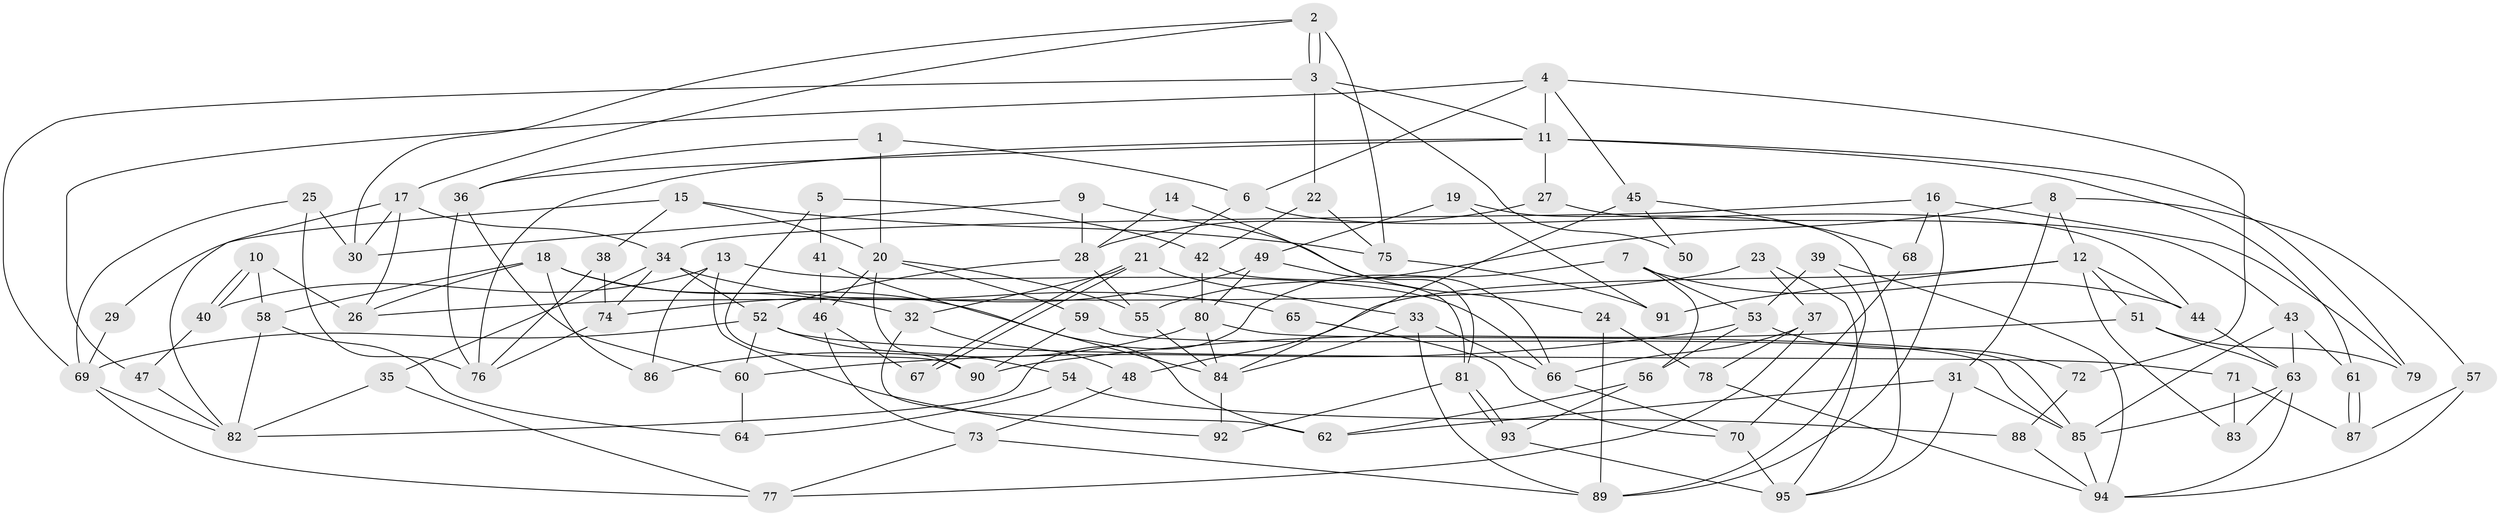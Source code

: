 // Generated by graph-tools (version 1.1) at 2025/15/03/09/25 04:15:04]
// undirected, 95 vertices, 190 edges
graph export_dot {
graph [start="1"]
  node [color=gray90,style=filled];
  1;
  2;
  3;
  4;
  5;
  6;
  7;
  8;
  9;
  10;
  11;
  12;
  13;
  14;
  15;
  16;
  17;
  18;
  19;
  20;
  21;
  22;
  23;
  24;
  25;
  26;
  27;
  28;
  29;
  30;
  31;
  32;
  33;
  34;
  35;
  36;
  37;
  38;
  39;
  40;
  41;
  42;
  43;
  44;
  45;
  46;
  47;
  48;
  49;
  50;
  51;
  52;
  53;
  54;
  55;
  56;
  57;
  58;
  59;
  60;
  61;
  62;
  63;
  64;
  65;
  66;
  67;
  68;
  69;
  70;
  71;
  72;
  73;
  74;
  75;
  76;
  77;
  78;
  79;
  80;
  81;
  82;
  83;
  84;
  85;
  86;
  87;
  88;
  89;
  90;
  91;
  92;
  93;
  94;
  95;
  1 -- 36;
  1 -- 6;
  1 -- 20;
  2 -- 30;
  2 -- 3;
  2 -- 3;
  2 -- 17;
  2 -- 75;
  3 -- 11;
  3 -- 22;
  3 -- 50;
  3 -- 69;
  4 -- 11;
  4 -- 47;
  4 -- 6;
  4 -- 45;
  4 -- 72;
  5 -- 41;
  5 -- 90;
  5 -- 42;
  6 -- 44;
  6 -- 21;
  7 -- 56;
  7 -- 82;
  7 -- 44;
  7 -- 53;
  8 -- 12;
  8 -- 57;
  8 -- 31;
  8 -- 55;
  9 -- 30;
  9 -- 28;
  9 -- 24;
  10 -- 58;
  10 -- 40;
  10 -- 40;
  10 -- 26;
  11 -- 76;
  11 -- 27;
  11 -- 36;
  11 -- 61;
  11 -- 79;
  12 -- 44;
  12 -- 48;
  12 -- 51;
  12 -- 83;
  12 -- 91;
  13 -- 92;
  13 -- 66;
  13 -- 40;
  13 -- 86;
  14 -- 28;
  14 -- 81;
  15 -- 20;
  15 -- 75;
  15 -- 29;
  15 -- 38;
  16 -- 34;
  16 -- 68;
  16 -- 79;
  16 -- 89;
  17 -- 26;
  17 -- 30;
  17 -- 34;
  17 -- 82;
  18 -- 86;
  18 -- 84;
  18 -- 26;
  18 -- 32;
  18 -- 58;
  19 -- 95;
  19 -- 91;
  19 -- 49;
  20 -- 59;
  20 -- 46;
  20 -- 55;
  20 -- 90;
  21 -- 67;
  21 -- 67;
  21 -- 32;
  21 -- 33;
  22 -- 42;
  22 -- 75;
  23 -- 26;
  23 -- 37;
  23 -- 95;
  24 -- 89;
  24 -- 78;
  25 -- 69;
  25 -- 76;
  25 -- 30;
  27 -- 43;
  27 -- 28;
  28 -- 52;
  28 -- 55;
  29 -- 69;
  31 -- 95;
  31 -- 62;
  31 -- 85;
  32 -- 48;
  32 -- 62;
  33 -- 84;
  33 -- 66;
  33 -- 89;
  34 -- 35;
  34 -- 52;
  34 -- 65;
  34 -- 74;
  35 -- 82;
  35 -- 77;
  36 -- 60;
  36 -- 76;
  37 -- 66;
  37 -- 78;
  37 -- 77;
  38 -- 74;
  38 -- 76;
  39 -- 94;
  39 -- 89;
  39 -- 53;
  40 -- 47;
  41 -- 46;
  41 -- 62;
  42 -- 80;
  42 -- 81;
  43 -- 61;
  43 -- 85;
  43 -- 63;
  44 -- 63;
  45 -- 84;
  45 -- 50;
  45 -- 68;
  46 -- 73;
  46 -- 67;
  47 -- 82;
  48 -- 73;
  49 -- 74;
  49 -- 66;
  49 -- 80;
  51 -- 79;
  51 -- 63;
  51 -- 90;
  52 -- 54;
  52 -- 60;
  52 -- 69;
  52 -- 71;
  53 -- 56;
  53 -- 60;
  53 -- 72;
  54 -- 88;
  54 -- 64;
  55 -- 84;
  56 -- 62;
  56 -- 93;
  57 -- 94;
  57 -- 87;
  58 -- 82;
  58 -- 64;
  59 -- 85;
  59 -- 90;
  60 -- 64;
  61 -- 87;
  61 -- 87;
  63 -- 83;
  63 -- 85;
  63 -- 94;
  65 -- 70;
  66 -- 70;
  68 -- 70;
  69 -- 77;
  69 -- 82;
  70 -- 95;
  71 -- 83;
  71 -- 87;
  72 -- 88;
  73 -- 89;
  73 -- 77;
  74 -- 76;
  75 -- 91;
  78 -- 94;
  80 -- 85;
  80 -- 84;
  80 -- 86;
  81 -- 93;
  81 -- 93;
  81 -- 92;
  84 -- 92;
  85 -- 94;
  88 -- 94;
  93 -- 95;
}
